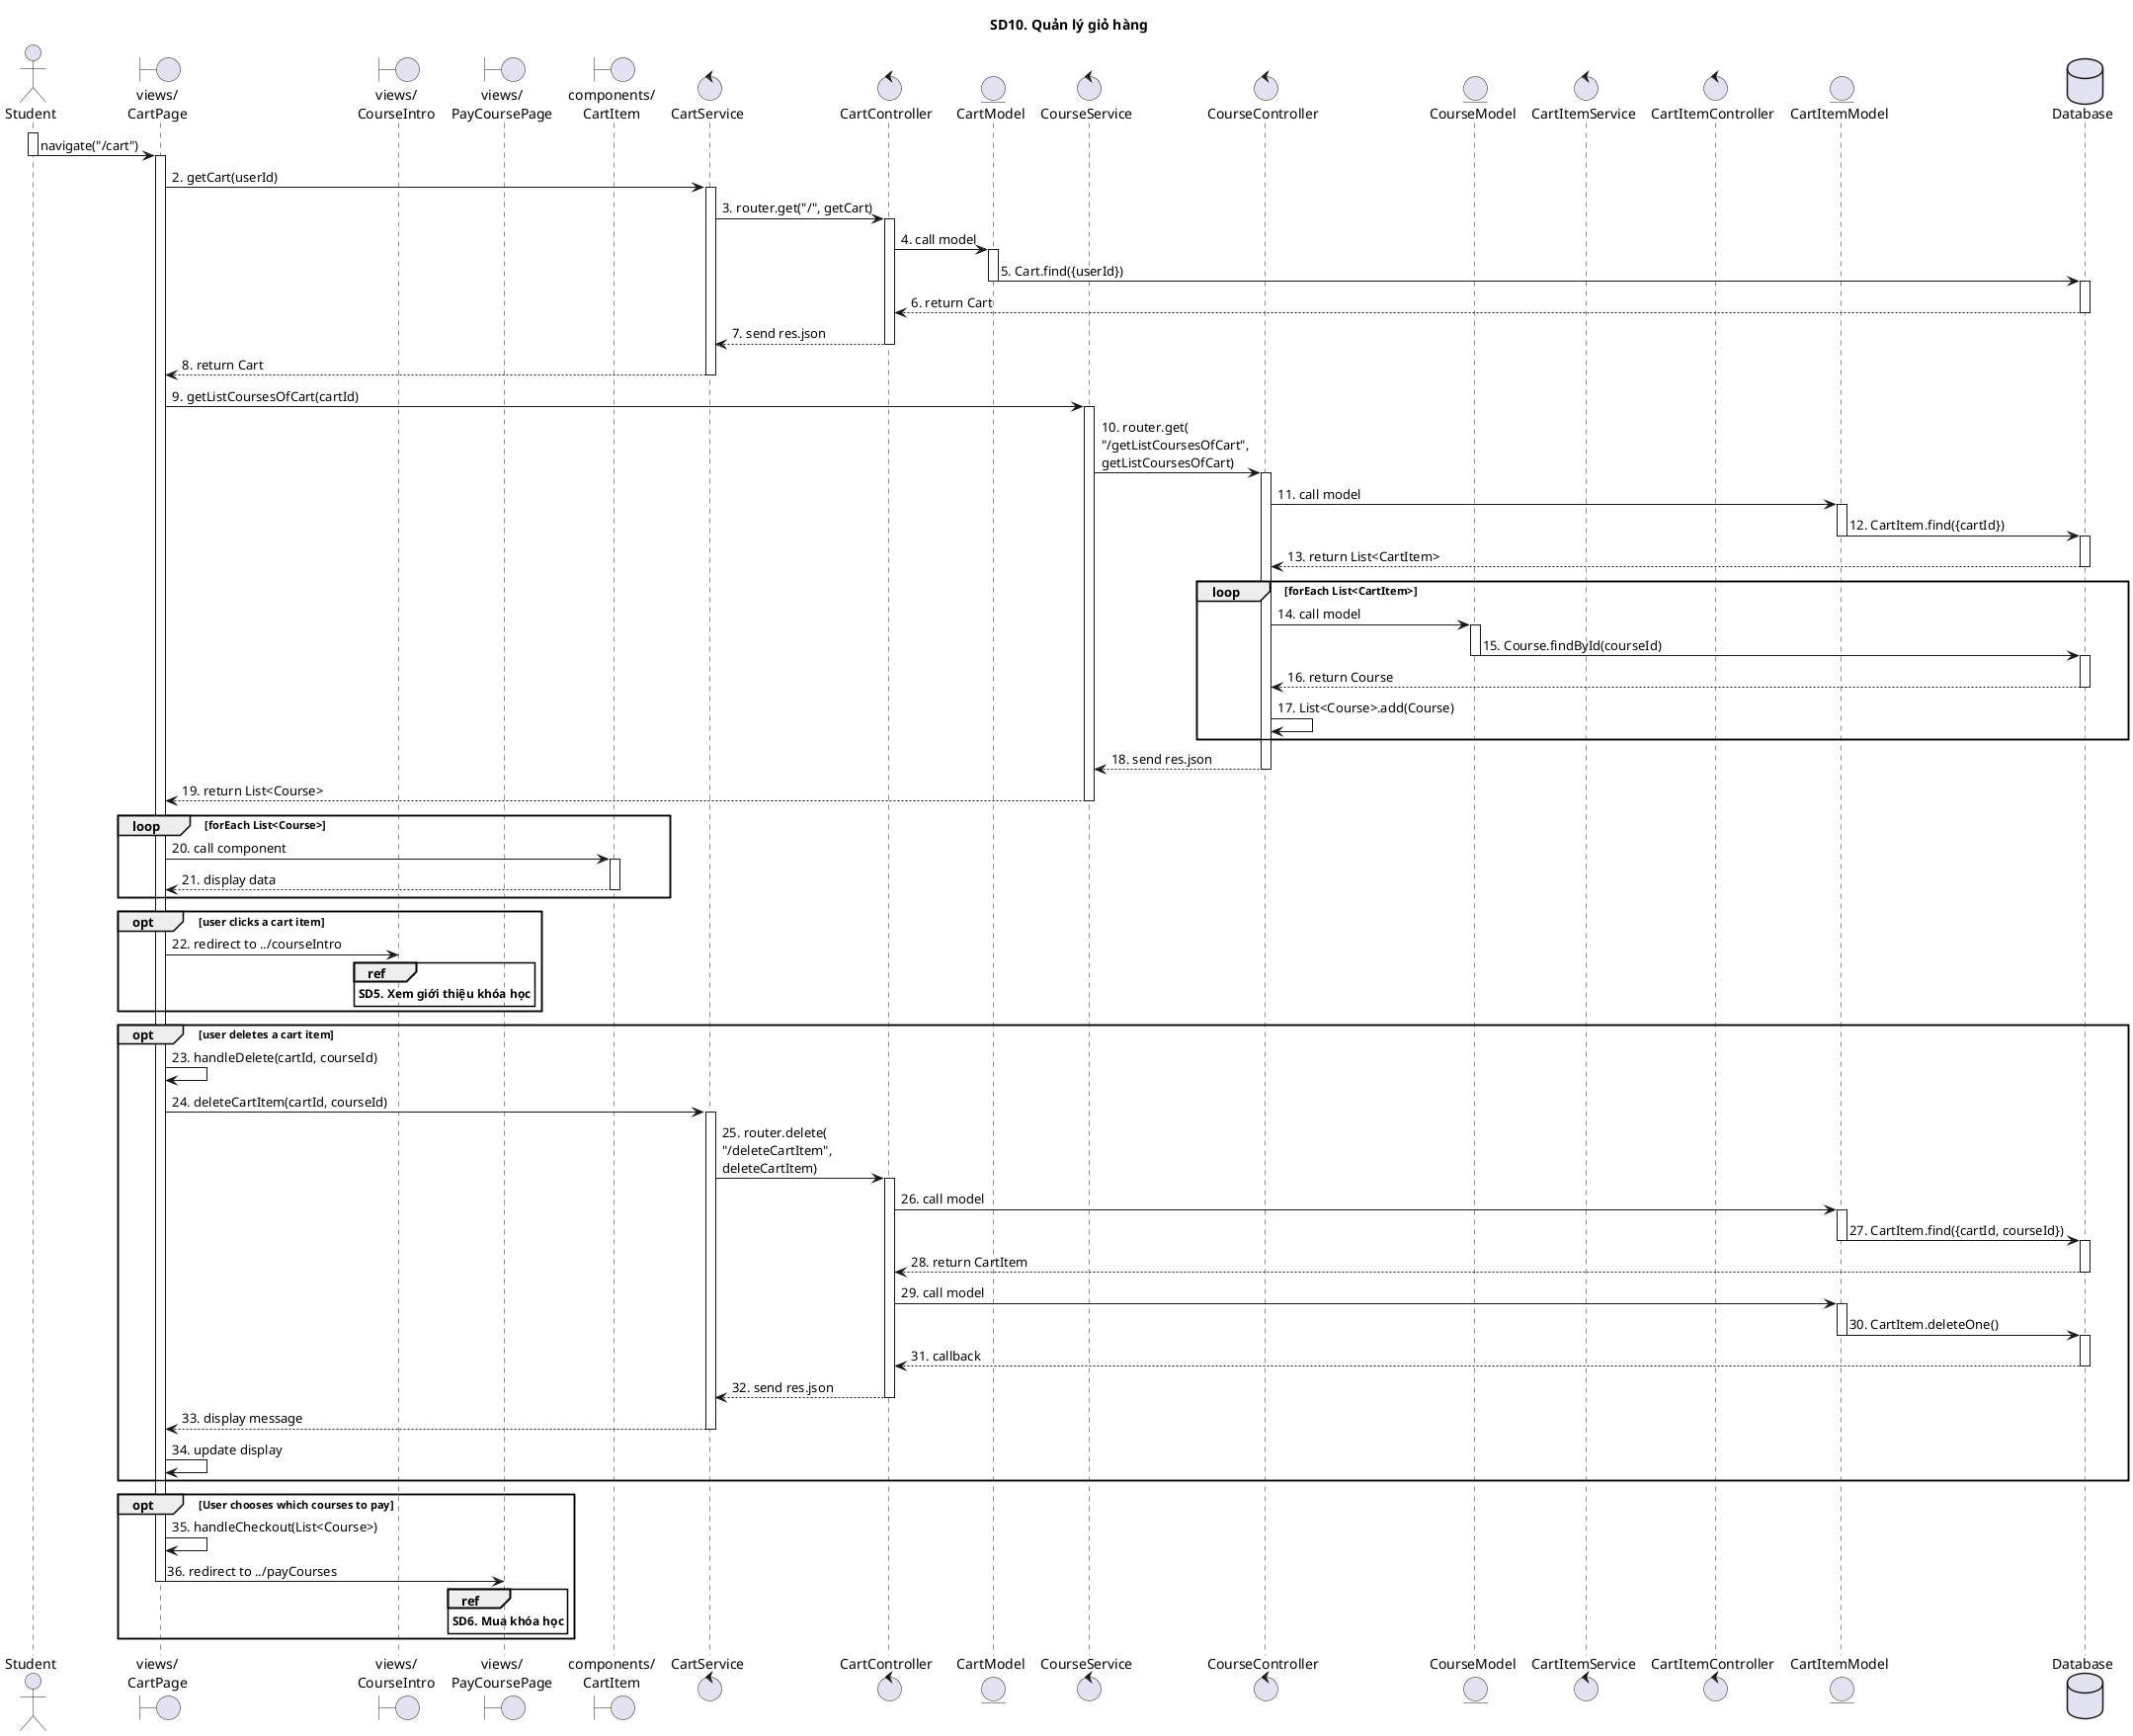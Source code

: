 @startuml

title SD10. Quản lý giỏ hàng

actor "Student" as Actor
boundary "views/\nCartPage" as CartPage
boundary "views/\nCourseIntro" as CourseIntro
boundary "views/\nPayCoursePage" as PayCourse
boundary "components/\nCartItem" as CartItem
control "CartService"
control "CartController"
entity "CartModel"
control "CourseService"
control "CourseController"
entity "CourseModel"
control "CartItemService"
control "CartItemController"
entity "CartItemModel"
database "Database" as Database

activate Actor
Actor -> CartPage: navigate("/cart")
deactivate Actor

activate CartPage
CartPage -> CartService: 2. getCart(userId)
activate CartService
CartService -> CartController: 3. router.get("/", getCart)
activate CartController
CartController -> CartModel: 4. call model
activate CartModel
CartModel -> Database: 5. Cart.find({userId})
deactivate CartModel
activate Database
Database --> CartController: 6. return Cart
deactivate Database
CartController --> CartService: 7. send res.json
deactivate CartController
CartService --> CartPage: 8. return Cart
deactivate CartService
CartPage -> CourseService: 9. getListCoursesOfCart(cartId)
activate CourseService
CourseService -> CourseController: 10. router.get(\n"/getListCoursesOfCart",\ngetListCoursesOfCart)
activate CourseController
CourseController -> CartItemModel: 11. call model
activate CartItemModel
CartItemModel -> Database: 12. CartItem.find({cartId})
deactivate CartItemModel
activate Database
Database --> CourseController: 13. return List<CartItem>
deactivate Database
loop forEach List<CartItem>
CourseController -> CourseModel: 14. call model
activate CourseModel
CourseModel -> Database: 15. Course.findById(courseId)
deactivate CourseModel
activate Database
deactivate CourseModel
Database --> CourseController: 16. return Course
deactivate Database
CourseController -> CourseController: 17. List<Course>.add(Course)
end
CourseController --> CourseService: 18. send res.json
deactivate CourseController
CourseService --> CartPage: 19. return List<Course>
deactivate CourseService

loop forEach List<Course>

CartPage -> CartItem: 20. call component

activate CartItem
CartItem --> CartPage: 21. display data
deactivate CartItem

end

opt user clicks a cart item
CartPage -> CourseIntro: 22. redirect to ../courseIntro
ref over CourseIntro
**SD5. Xem giới thiệu khóa học**
end ref
end group

opt user deletes a cart item
CartPage -> CartPage: 23. handleDelete(cartId, courseId)
CartPage -> CartService: 24. deleteCartItem(cartId, courseId)
activate CartService
CartService -> CartController: 25. router.delete(\n"/deleteCartItem",\ndeleteCartItem)
activate CartController
CartController -> CartItemModel: 26. call model
activate CartItemModel
CartItemModel -> Database: 27. CartItem.find({cartId, courseId})
deactivate CartItemModel
activate Database
Database --> CartController: 28. return CartItem
deactivate Database
CartController -> CartItemModel: 29. call model
activate CartItemModel
CartItemModel -> Database: 30. CartItem.deleteOne()
deactivate CartItemModel
activate Database
Database --> CartController: 31. callback
deactivate Database
CartController --> CartService: 32. send res.json
deactivate CartController
CartService --> CartPage: 33. display message
deactivate CartService
CartPage -> CartPage: 34. update display
end

opt User chooses which courses to pay
CartPage -> CartPage: 35. handleCheckout(List<Course>)
CartPage -> PayCourse: 36. redirect to ../payCourses
deactivate CartPage

ref over PayCourse
**SD6. Mua khóa học**
end ref
end

@enduml